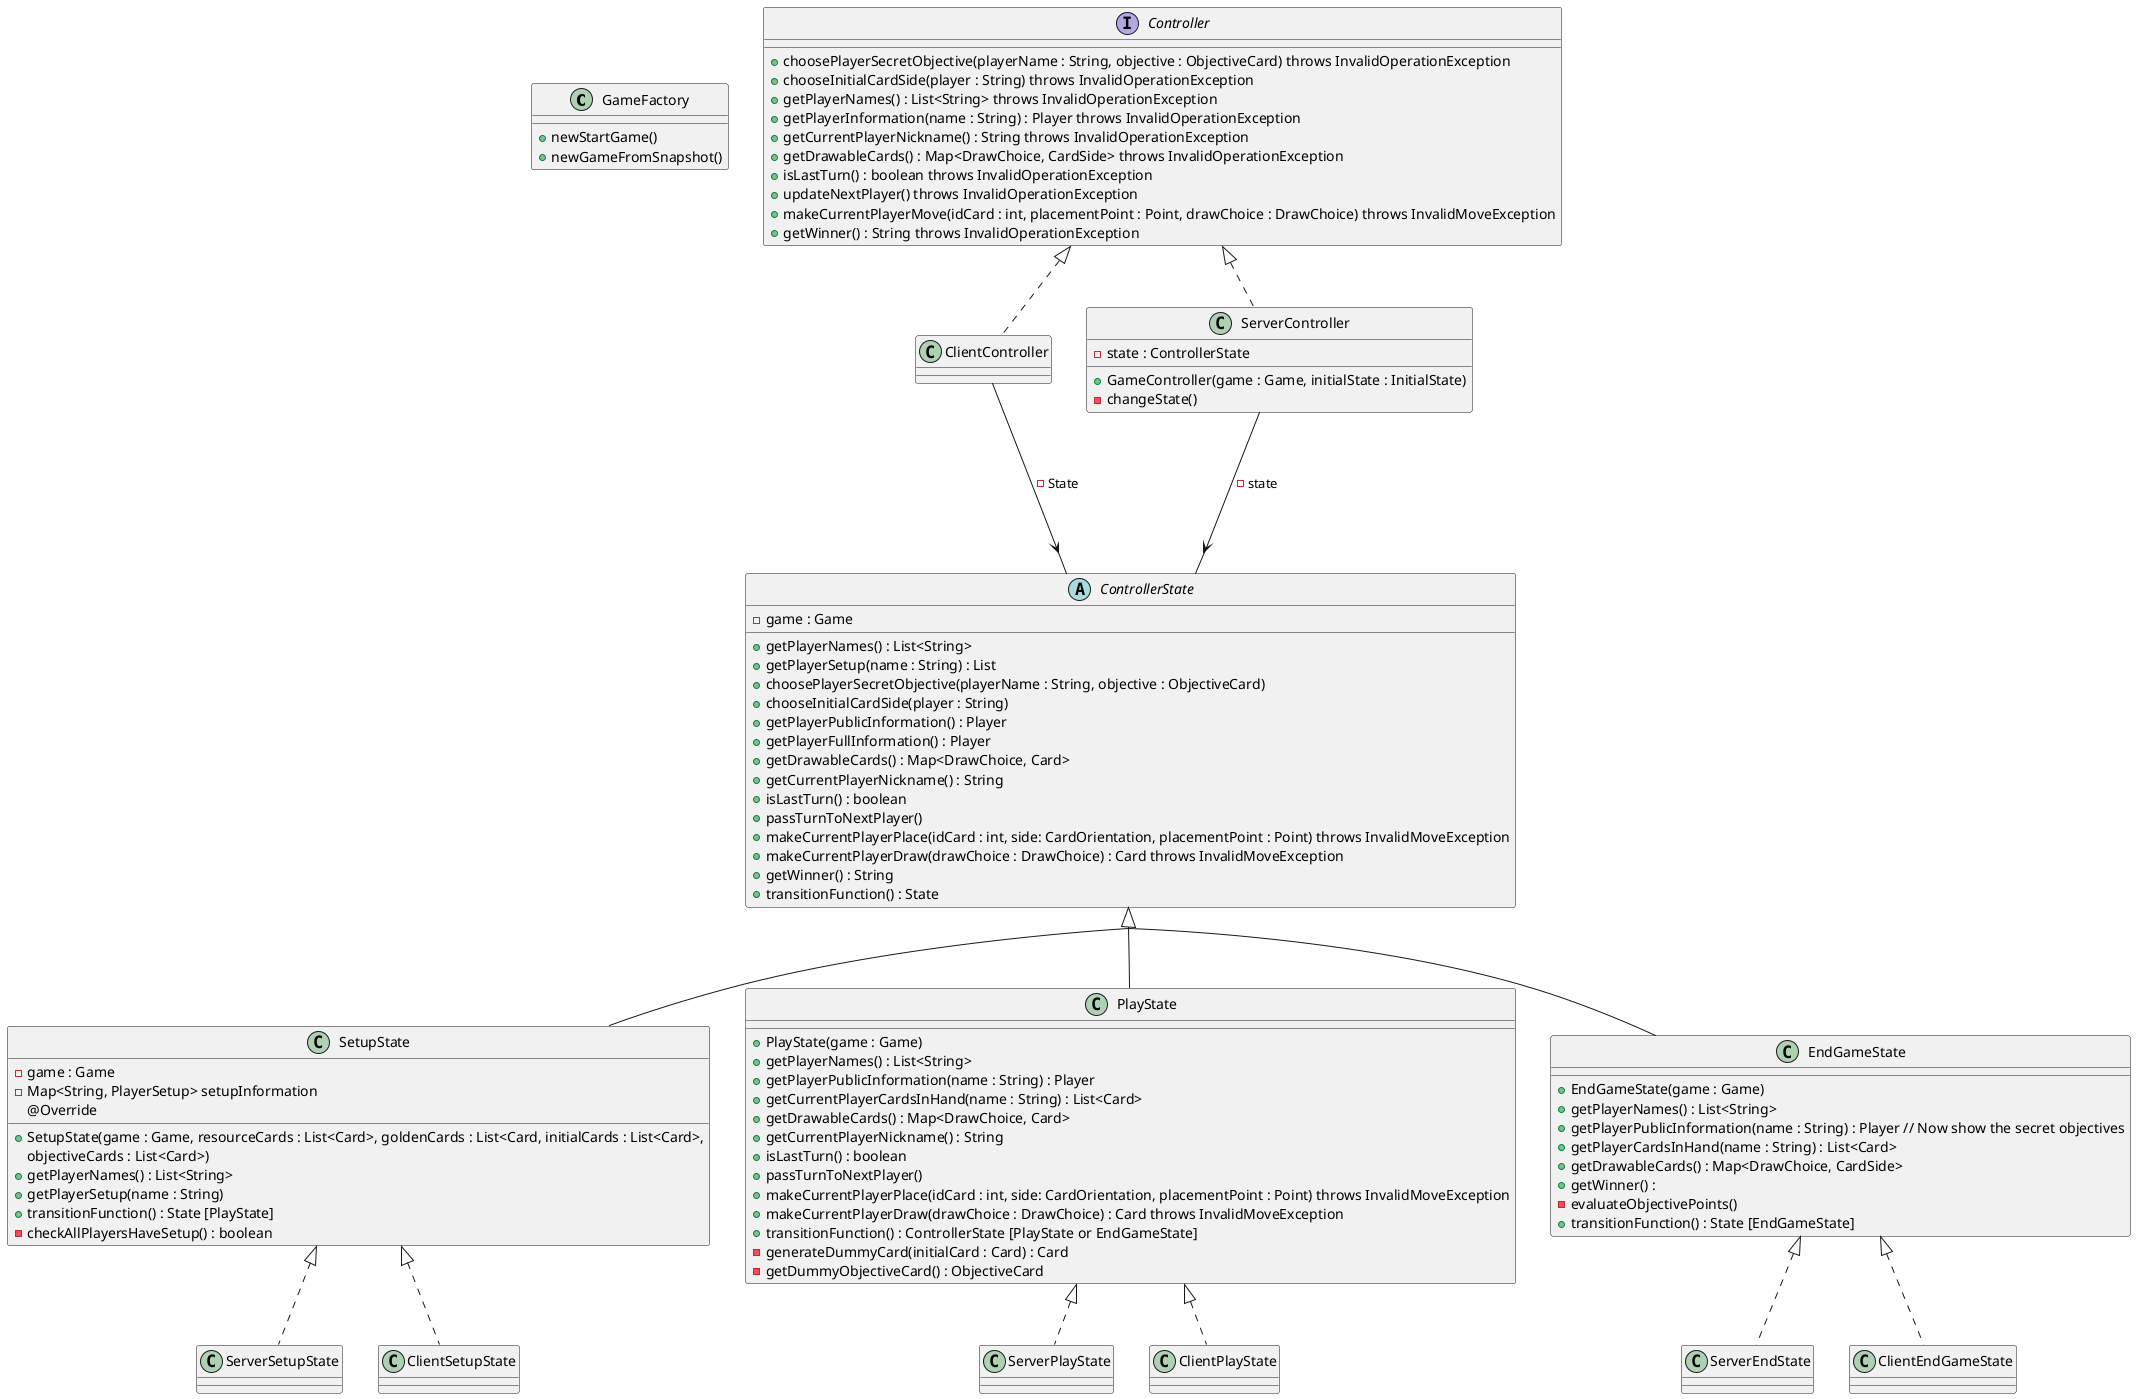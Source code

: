 @startuml
skinparam groupinheritance 3

class GameFactory {
    + newStartGame()
    + newGameFromSnapshot()
    ' For persistence
}

'exported to RMI. Maybe can be abstract class
interface Controller {
    + choosePlayerSecretObjective(playerName : String, objective : ObjectiveCard) throws InvalidOperationException
    + chooseInitialCardSide(player : String) throws InvalidOperationException
    + getPlayerNames() : List<String> throws InvalidOperationException
    + getPlayerInformation(name : String) : Player throws InvalidOperationException
    + getCurrentPlayerNickname() : String throws InvalidOperationException
    + getDrawableCards() : Map<DrawChoice, CardSide> throws InvalidOperationException
    + isLastTurn() : boolean throws InvalidOperationException
    + updateNextPlayer() throws InvalidOperationException
    + makeCurrentPlayerMove(idCard : int, placementPoint : Point, drawChoice : DrawChoice) throws InvalidMoveException
    + getWinner() : String throws InvalidOperationException
}

class ClientController implements Controller {
}

'IMPORTANT: Make CardFactory work on Decks as singletons (load them from disk once)
class ServerController implements Controller{
    - state : ControllerState
    + GameController(game : Game, initialState : InitialState)
    - changeState()
}


abstract class ControllerState {
    - game : Game
    + getPlayerNames() : List<String>
    + getPlayerSetup(name : String) : List
    + choosePlayerSecretObjective(playerName : String, objective : ObjectiveCard)
    + chooseInitialCardSide(player : String)
    + getPlayerPublicInformation() : Player
    + getPlayerFullInformation() : Player
    + getDrawableCards() : Map<DrawChoice, Card>
    + getCurrentPlayerNickname() : String
    + isLastTurn() : boolean
    + passTurnToNextPlayer()
    + makeCurrentPlayerPlace(idCard : int, side: CardOrientation, placementPoint : Point) throws InvalidMoveException
    + makeCurrentPlayerDraw(drawChoice : DrawChoice) : Card throws InvalidMoveException
    + getWinner() : String
    + transitionFunction() : State
}

class SetupState implements ControllerState {
     - game : Game
     - Map<String, PlayerSetup> setupInformation
     + SetupState(game : Game, resourceCards : List<Card>, goldenCards : List<Card, initialCards : List<Card>,
     objectiveCards : List<Card>)
     @Override
     + getPlayerNames() : List<String>
     + getPlayerSetup(name : String)
     + transitionFunction() : State [PlayState]
     - checkAllPlayersHaveSetup() : boolean
}

class PlayState implements ControllerState {
    + PlayState(game : Game)
    + getPlayerNames() : List<String>
    + getPlayerPublicInformation(name : String) : Player
    + getCurrentPlayerCardsInHand(name : String) : List<Card>
    + getDrawableCards() : Map<DrawChoice, Card>
    + getCurrentPlayerNickname() : String
    + isLastTurn() : boolean
    + passTurnToNextPlayer()
    + makeCurrentPlayerPlace(idCard : int, side: CardOrientation, placementPoint : Point) throws InvalidMoveException
    + makeCurrentPlayerDraw(drawChoice : DrawChoice) : Card throws InvalidMoveException
    + transitionFunction() : ControllerState [PlayState or EndGameState]
    - generateDummyCard(initialCard : Card) : Card
    - getDummyObjectiveCard() : ObjectiveCard
}

class EndGameState implements ControllerState {
    + EndGameState(game : Game)
    + getPlayerNames() : List<String>
    + getPlayerPublicInformation(name : String) : Player // Now show the secret objectives
    + getPlayerCardsInHand(name : String) : List<Card>
    + getDrawableCards() : Map<DrawChoice, CardSide>
    + getWinner() :
    - evaluateObjectivePoints()
    + transitionFunction() : State [EndGameState]
}


class ServerSetupState implements SetupState
class ServerPlayState implements PlayState
class ServerEndState implements EndGameState
class ClientSetupState implements SetupState
class ClientPlayState implements PlayState
class ClientEndGameState implements EndGameState

ServerController -down--> ControllerState : - state
ClientController -down--> ControllerState : - State

'ClientController.startGame()  {
'    GameRMIController = LobbyRMIController.startGame(nickName);
'}

@enduml
